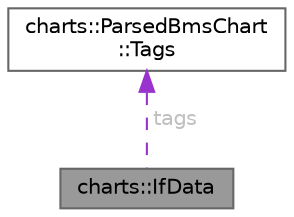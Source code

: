 digraph "charts::IfData"
{
 // LATEX_PDF_SIZE
  bgcolor="transparent";
  edge [fontname=Helvetica,fontsize=10,labelfontname=Helvetica,labelfontsize=10];
  node [fontname=Helvetica,fontsize=10,shape=box,height=0.2,width=0.4];
  Node1 [id="Node000001",label="charts::IfData",height=0.2,width=0.4,color="gray40", fillcolor="grey60", style="filled", fontcolor="black",tooltip=" "];
  Node2 -> Node1 [id="edge1_Node000001_Node000002",dir="back",color="darkorchid3",style="dashed",tooltip=" ",label=" tags",fontcolor="grey" ];
  Node2 [id="Node000002",label="charts::ParsedBmsChart\l::Tags",height=0.2,width=0.4,color="gray40", fillcolor="white", style="filled",URL="$structcharts_1_1ParsedBmsChart_1_1Tags.html",tooltip="Tags that a BMS chart can have."];
}
